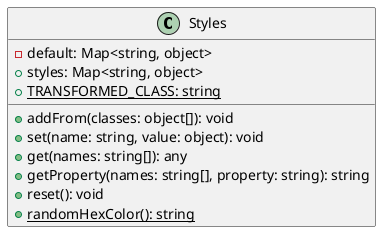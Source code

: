 @startuml
class Styles {
    -default: Map<string, object>
    +styles: Map<string, object>
    +addFrom(classes: object[]): void
    +set(name: string, value: object): void
    +get(names: string[]): any
    +getProperty(names: string[], property: string): string
    +reset(): void
    +{static} TRANSFORMED_CLASS: string
    +{static} randomHexColor(): string
}
@enduml

